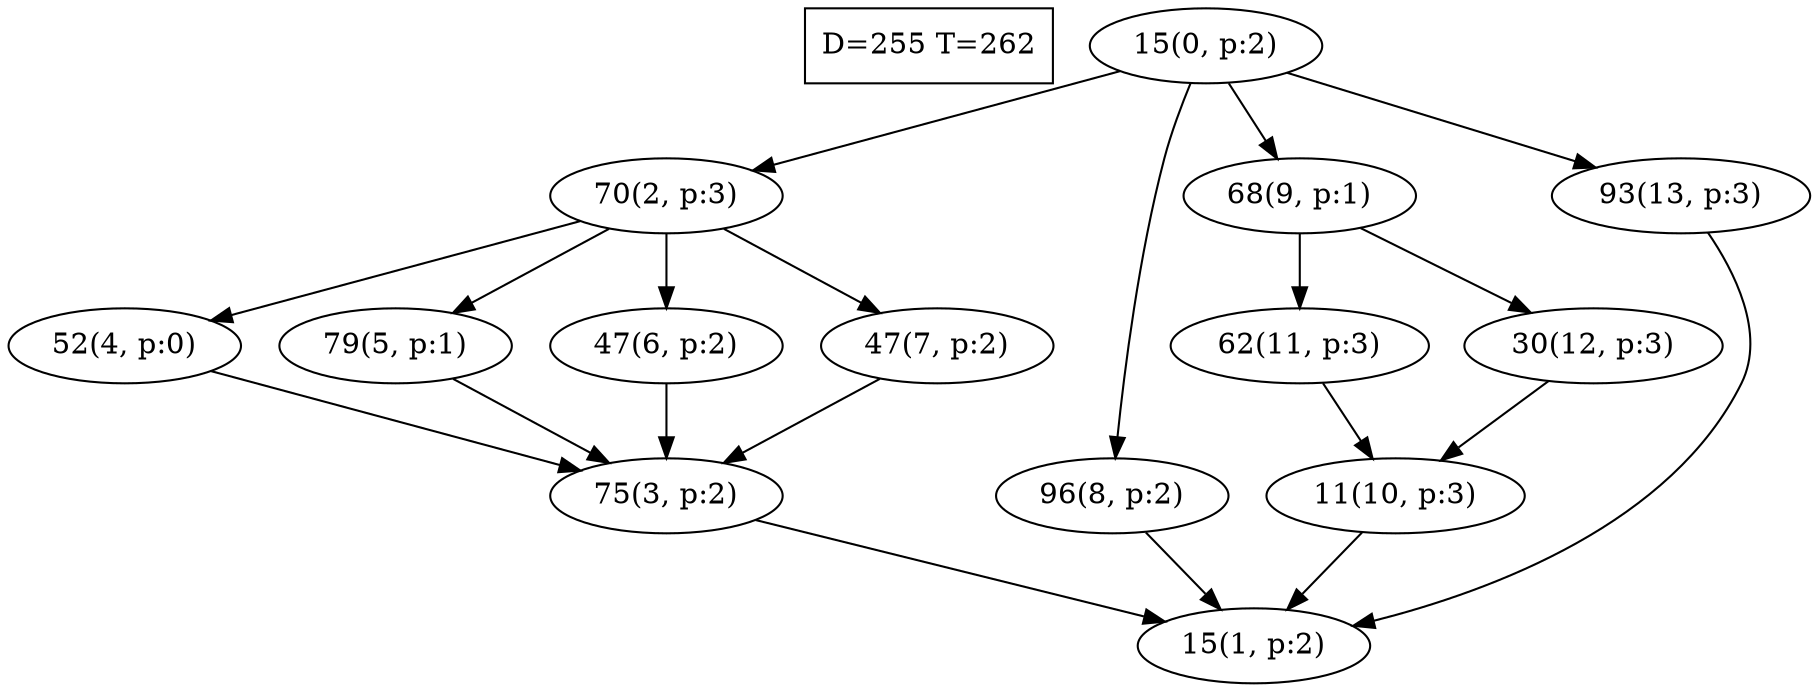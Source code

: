digraph Task {
i [shape=box, label="D=255 T=262"]; 
0 [label="15(0, p:2)"];
1 [label="15(1, p:2)"];
2 [label="70(2, p:3)"];
3 [label="75(3, p:2)"];
4 [label="52(4, p:0)"];
5 [label="79(5, p:1)"];
6 [label="47(6, p:2)"];
7 [label="47(7, p:2)"];
8 [label="96(8, p:2)"];
9 [label="68(9, p:1)"];
10 [label="11(10, p:3)"];
11 [label="62(11, p:3)"];
12 [label="30(12, p:3)"];
13 [label="93(13, p:3)"];
0 -> 2;
0 -> 8;
0 -> 9;
0 -> 13;
2 -> 4;
2 -> 5;
2 -> 6;
2 -> 7;
3 -> 1;
4 -> 3;
5 -> 3;
6 -> 3;
7 -> 3;
8 -> 1;
9 -> 11;
9 -> 12;
10 -> 1;
11 -> 10;
12 -> 10;
13 -> 1;
}